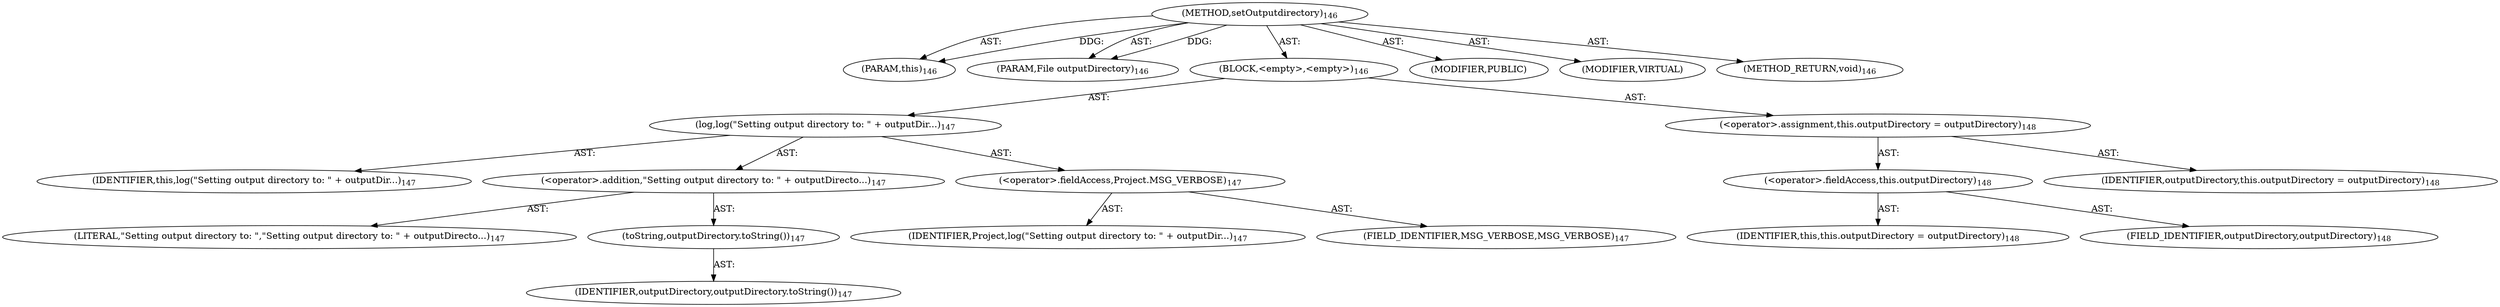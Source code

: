 digraph "setOutputdirectory" {  
"111669149698" [label = <(METHOD,setOutputdirectory)<SUB>146</SUB>> ]
"115964116993" [label = <(PARAM,this)<SUB>146</SUB>> ]
"115964117008" [label = <(PARAM,File outputDirectory)<SUB>146</SUB>> ]
"25769803778" [label = <(BLOCK,&lt;empty&gt;,&lt;empty&gt;)<SUB>146</SUB>> ]
"30064771098" [label = <(log,log(&quot;Setting output directory to: &quot; + outputDir...)<SUB>147</SUB>> ]
"68719476738" [label = <(IDENTIFIER,this,log(&quot;Setting output directory to: &quot; + outputDir...)<SUB>147</SUB>> ]
"30064771099" [label = <(&lt;operator&gt;.addition,&quot;Setting output directory to: &quot; + outputDirecto...)<SUB>147</SUB>> ]
"90194313220" [label = <(LITERAL,&quot;Setting output directory to: &quot;,&quot;Setting output directory to: &quot; + outputDirecto...)<SUB>147</SUB>> ]
"30064771100" [label = <(toString,outputDirectory.toString())<SUB>147</SUB>> ]
"68719476781" [label = <(IDENTIFIER,outputDirectory,outputDirectory.toString())<SUB>147</SUB>> ]
"30064771101" [label = <(&lt;operator&gt;.fieldAccess,Project.MSG_VERBOSE)<SUB>147</SUB>> ]
"68719476782" [label = <(IDENTIFIER,Project,log(&quot;Setting output directory to: &quot; + outputDir...)<SUB>147</SUB>> ]
"55834574858" [label = <(FIELD_IDENTIFIER,MSG_VERBOSE,MSG_VERBOSE)<SUB>147</SUB>> ]
"30064771102" [label = <(&lt;operator&gt;.assignment,this.outputDirectory = outputDirectory)<SUB>148</SUB>> ]
"30064771103" [label = <(&lt;operator&gt;.fieldAccess,this.outputDirectory)<SUB>148</SUB>> ]
"68719476739" [label = <(IDENTIFIER,this,this.outputDirectory = outputDirectory)<SUB>148</SUB>> ]
"55834574859" [label = <(FIELD_IDENTIFIER,outputDirectory,outputDirectory)<SUB>148</SUB>> ]
"68719476783" [label = <(IDENTIFIER,outputDirectory,this.outputDirectory = outputDirectory)<SUB>148</SUB>> ]
"133143986194" [label = <(MODIFIER,PUBLIC)> ]
"133143986195" [label = <(MODIFIER,VIRTUAL)> ]
"128849018882" [label = <(METHOD_RETURN,void)<SUB>146</SUB>> ]
  "111669149698" -> "115964116993"  [ label = "AST: "] 
  "111669149698" -> "115964117008"  [ label = "AST: "] 
  "111669149698" -> "25769803778"  [ label = "AST: "] 
  "111669149698" -> "133143986194"  [ label = "AST: "] 
  "111669149698" -> "133143986195"  [ label = "AST: "] 
  "111669149698" -> "128849018882"  [ label = "AST: "] 
  "25769803778" -> "30064771098"  [ label = "AST: "] 
  "25769803778" -> "30064771102"  [ label = "AST: "] 
  "30064771098" -> "68719476738"  [ label = "AST: "] 
  "30064771098" -> "30064771099"  [ label = "AST: "] 
  "30064771098" -> "30064771101"  [ label = "AST: "] 
  "30064771099" -> "90194313220"  [ label = "AST: "] 
  "30064771099" -> "30064771100"  [ label = "AST: "] 
  "30064771100" -> "68719476781"  [ label = "AST: "] 
  "30064771101" -> "68719476782"  [ label = "AST: "] 
  "30064771101" -> "55834574858"  [ label = "AST: "] 
  "30064771102" -> "30064771103"  [ label = "AST: "] 
  "30064771102" -> "68719476783"  [ label = "AST: "] 
  "30064771103" -> "68719476739"  [ label = "AST: "] 
  "30064771103" -> "55834574859"  [ label = "AST: "] 
  "111669149698" -> "115964116993"  [ label = "DDG: "] 
  "111669149698" -> "115964117008"  [ label = "DDG: "] 
}
